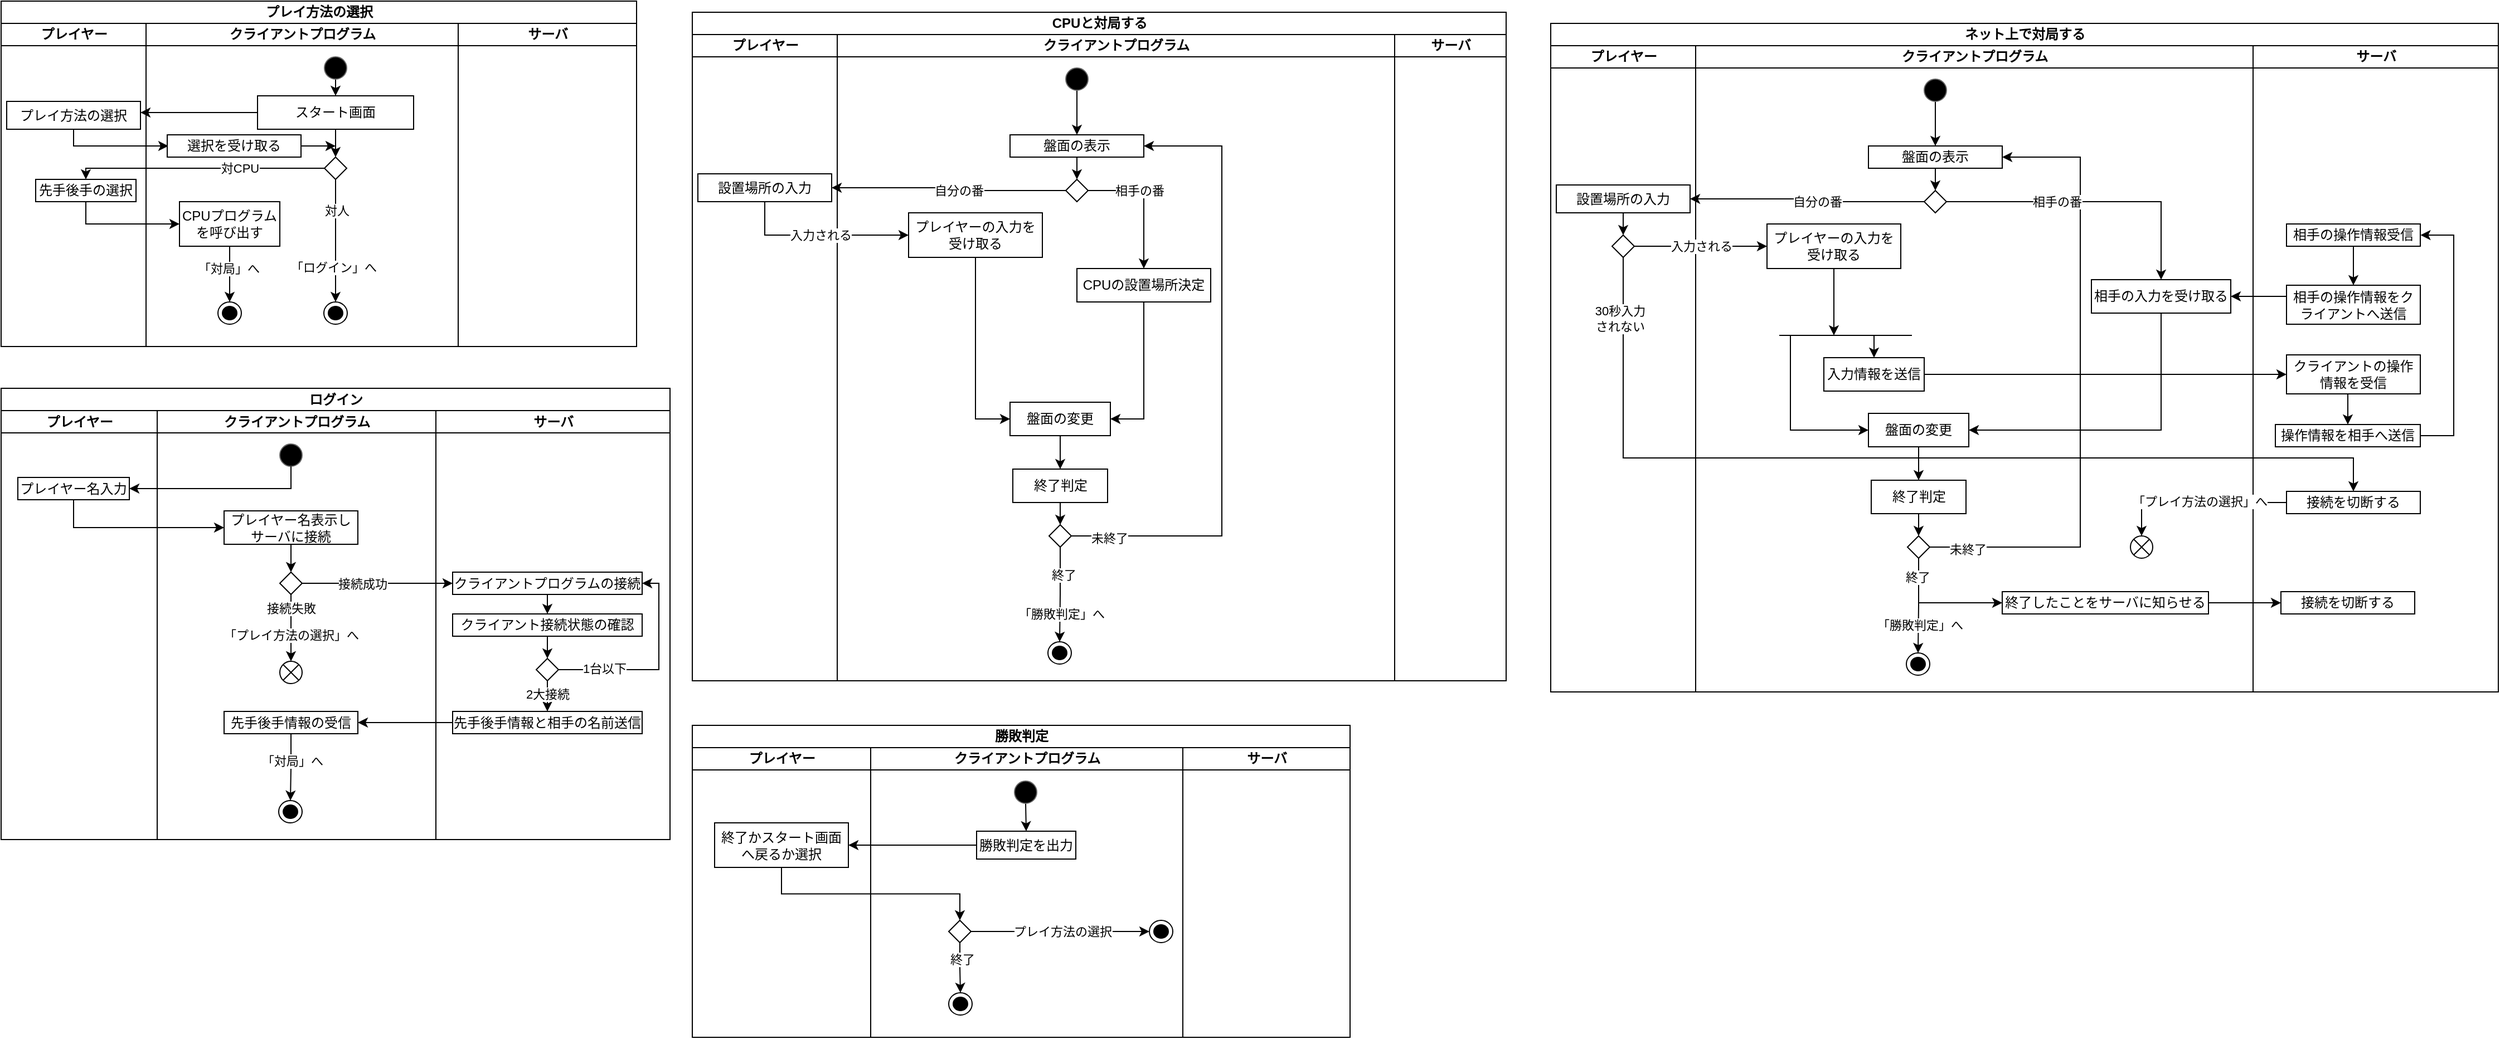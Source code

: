 <mxfile version="26.2.2">
  <diagram name="ページ1" id="jOxPYxRe2NjSyaelDi7L">
    <mxGraphModel dx="1580" dy="1203" grid="1" gridSize="10" guides="1" tooltips="1" connect="1" arrows="1" fold="1" page="1" pageScale="1" pageWidth="827" pageHeight="1169" math="0" shadow="0">
      <root>
        <mxCell id="0" />
        <mxCell id="1" parent="0" />
        <mxCell id="DdHN2ZvcSUB-z4P__BnH-2" value="プレイ方法の選択" style="swimlane;childLayout=stackLayout;resizeParent=1;resizeParentMax=0;startSize=20;html=1;" parent="1" vertex="1">
          <mxGeometry x="60" y="10" width="570" height="310" as="geometry" />
        </mxCell>
        <mxCell id="DdHN2ZvcSUB-z4P__BnH-3" value="プレイヤー" style="swimlane;startSize=20;html=1;" parent="DdHN2ZvcSUB-z4P__BnH-2" vertex="1">
          <mxGeometry y="20" width="130" height="290" as="geometry" />
        </mxCell>
        <mxCell id="DdHN2ZvcSUB-z4P__BnH-26" value="先手後手の選択" style="rounded=0;whiteSpace=wrap;html=1;" parent="DdHN2ZvcSUB-z4P__BnH-3" vertex="1">
          <mxGeometry x="31" y="140" width="90" height="20" as="geometry" />
        </mxCell>
        <mxCell id="DdHN2ZvcSUB-z4P__BnH-160" style="edgeStyle=orthogonalEdgeStyle;rounded=0;orthogonalLoop=1;jettySize=auto;html=1;exitX=0.5;exitY=1;exitDx=0;exitDy=0;" parent="DdHN2ZvcSUB-z4P__BnH-3" source="DdHN2ZvcSUB-z4P__BnH-158" edge="1">
          <mxGeometry relative="1" as="geometry">
            <mxPoint x="150" y="110" as="targetPoint" />
            <Array as="points">
              <mxPoint x="65" y="110" />
            </Array>
          </mxGeometry>
        </mxCell>
        <mxCell id="DdHN2ZvcSUB-z4P__BnH-158" value="プレイ方法の選択" style="rounded=0;whiteSpace=wrap;html=1;" parent="DdHN2ZvcSUB-z4P__BnH-3" vertex="1">
          <mxGeometry x="5" y="70" width="120" height="25" as="geometry" />
        </mxCell>
        <mxCell id="DdHN2ZvcSUB-z4P__BnH-4" value="クライアントプログラム" style="swimlane;startSize=20;html=1;" parent="DdHN2ZvcSUB-z4P__BnH-2" vertex="1">
          <mxGeometry x="130" y="20" width="280" height="290" as="geometry" />
        </mxCell>
        <mxCell id="DdHN2ZvcSUB-z4P__BnH-24" style="edgeStyle=orthogonalEdgeStyle;rounded=0;orthogonalLoop=1;jettySize=auto;html=1;exitX=0.5;exitY=1;exitDx=0;exitDy=0;entryX=0.5;entryY=0;entryDx=0;entryDy=0;" parent="DdHN2ZvcSUB-z4P__BnH-4" source="DdHN2ZvcSUB-z4P__BnH-14" target="DdHN2ZvcSUB-z4P__BnH-23" edge="1">
          <mxGeometry relative="1" as="geometry" />
        </mxCell>
        <mxCell id="DdHN2ZvcSUB-z4P__BnH-14" value="" style="ellipse;whiteSpace=wrap;html=1;aspect=fixed;fillColor=light-dark(#000000, #1a1a1a);fontColor=#333333;strokeColor=#666666;" parent="DdHN2ZvcSUB-z4P__BnH-4" vertex="1">
          <mxGeometry x="160" y="30" width="20" height="20" as="geometry" />
        </mxCell>
        <mxCell id="DdHN2ZvcSUB-z4P__BnH-29" style="edgeStyle=orthogonalEdgeStyle;rounded=0;orthogonalLoop=1;jettySize=auto;html=1;exitX=0.5;exitY=1;exitDx=0;exitDy=0;entryX=0.5;entryY=0;entryDx=0;entryDy=0;" parent="DdHN2ZvcSUB-z4P__BnH-4" source="DdHN2ZvcSUB-z4P__BnH-23" target="DdHN2ZvcSUB-z4P__BnH-27" edge="1">
          <mxGeometry relative="1" as="geometry" />
        </mxCell>
        <mxCell id="DdHN2ZvcSUB-z4P__BnH-23" value="&lt;div&gt;スタート画面&lt;/div&gt;" style="rounded=0;whiteSpace=wrap;html=1;" parent="DdHN2ZvcSUB-z4P__BnH-4" vertex="1">
          <mxGeometry x="100" y="65" width="140" height="30" as="geometry" />
        </mxCell>
        <mxCell id="Q-pru-dwEbLBsa_V41_M-358" style="edgeStyle=orthogonalEdgeStyle;rounded=0;orthogonalLoop=1;jettySize=auto;html=1;exitX=0.5;exitY=1;exitDx=0;exitDy=0;entryX=0.5;entryY=0;entryDx=0;entryDy=0;" parent="DdHN2ZvcSUB-z4P__BnH-4" source="DdHN2ZvcSUB-z4P__BnH-27" target="DdHN2ZvcSUB-z4P__BnH-141" edge="1">
          <mxGeometry relative="1" as="geometry" />
        </mxCell>
        <mxCell id="Q-pru-dwEbLBsa_V41_M-366" value="対人" style="edgeLabel;html=1;align=center;verticalAlign=middle;resizable=0;points=[];" parent="Q-pru-dwEbLBsa_V41_M-358" vertex="1" connectable="0">
          <mxGeometry x="-0.519" y="1" relative="1" as="geometry">
            <mxPoint y="1" as="offset" />
          </mxGeometry>
        </mxCell>
        <mxCell id="Q-pru-dwEbLBsa_V41_M-367" value="「ログイン」へ" style="edgeLabel;html=1;align=center;verticalAlign=middle;resizable=0;points=[];" parent="Q-pru-dwEbLBsa_V41_M-358" vertex="1" connectable="0">
          <mxGeometry x="0.442" y="-2" relative="1" as="geometry">
            <mxPoint y="-1" as="offset" />
          </mxGeometry>
        </mxCell>
        <mxCell id="DdHN2ZvcSUB-z4P__BnH-27" value="" style="rhombus;whiteSpace=wrap;html=1;" parent="DdHN2ZvcSUB-z4P__BnH-4" vertex="1">
          <mxGeometry x="160" y="120" width="20" height="20" as="geometry" />
        </mxCell>
        <mxCell id="Q-pru-dwEbLBsa_V41_M-363" style="edgeStyle=orthogonalEdgeStyle;rounded=0;orthogonalLoop=1;jettySize=auto;html=1;exitX=0.5;exitY=1;exitDx=0;exitDy=0;entryX=0.5;entryY=0;entryDx=0;entryDy=0;" parent="DdHN2ZvcSUB-z4P__BnH-4" source="DdHN2ZvcSUB-z4P__BnH-32" target="Q-pru-dwEbLBsa_V41_M-362" edge="1">
          <mxGeometry relative="1" as="geometry" />
        </mxCell>
        <mxCell id="Q-pru-dwEbLBsa_V41_M-364" value="「対局」へ" style="edgeLabel;html=1;align=center;verticalAlign=middle;resizable=0;points=[];" parent="Q-pru-dwEbLBsa_V41_M-363" vertex="1" connectable="0">
          <mxGeometry x="-0.171" y="-1" relative="1" as="geometry">
            <mxPoint y="-1" as="offset" />
          </mxGeometry>
        </mxCell>
        <mxCell id="DdHN2ZvcSUB-z4P__BnH-32" value="CPUプログラムを呼び出す" style="rounded=0;whiteSpace=wrap;html=1;" parent="DdHN2ZvcSUB-z4P__BnH-4" vertex="1">
          <mxGeometry x="30" y="160" width="90" height="40" as="geometry" />
        </mxCell>
        <mxCell id="DdHN2ZvcSUB-z4P__BnH-168" style="edgeStyle=orthogonalEdgeStyle;rounded=0;orthogonalLoop=1;jettySize=auto;html=1;exitX=1;exitY=0.5;exitDx=0;exitDy=0;" parent="DdHN2ZvcSUB-z4P__BnH-4" source="DdHN2ZvcSUB-z4P__BnH-163" edge="1">
          <mxGeometry relative="1" as="geometry">
            <mxPoint x="170" y="110.412" as="targetPoint" />
          </mxGeometry>
        </mxCell>
        <mxCell id="DdHN2ZvcSUB-z4P__BnH-163" value="選択を受け取る" style="rounded=0;whiteSpace=wrap;html=1;" parent="DdHN2ZvcSUB-z4P__BnH-4" vertex="1">
          <mxGeometry x="19" y="100" width="120" height="20" as="geometry" />
        </mxCell>
        <mxCell id="DdHN2ZvcSUB-z4P__BnH-141" value="" style="ellipse;html=1;shape=endState;fillColor=#000000;strokeColor=#000000;" parent="DdHN2ZvcSUB-z4P__BnH-4" vertex="1">
          <mxGeometry x="159.5" y="250" width="21" height="20" as="geometry" />
        </mxCell>
        <mxCell id="Q-pru-dwEbLBsa_V41_M-362" value="" style="ellipse;html=1;shape=endState;fillColor=#000000;strokeColor=#000000;" parent="DdHN2ZvcSUB-z4P__BnH-4" vertex="1">
          <mxGeometry x="64.5" y="250" width="21" height="20" as="geometry" />
        </mxCell>
        <mxCell id="DdHN2ZvcSUB-z4P__BnH-5" value="サーバ" style="swimlane;startSize=20;html=1;" parent="DdHN2ZvcSUB-z4P__BnH-2" vertex="1">
          <mxGeometry x="410" y="20" width="160" height="290" as="geometry" />
        </mxCell>
        <mxCell id="DdHN2ZvcSUB-z4P__BnH-31" style="edgeStyle=orthogonalEdgeStyle;rounded=0;orthogonalLoop=1;jettySize=auto;html=1;exitX=0;exitY=0.5;exitDx=0;exitDy=0;entryX=0.5;entryY=0;entryDx=0;entryDy=0;" parent="DdHN2ZvcSUB-z4P__BnH-2" source="DdHN2ZvcSUB-z4P__BnH-27" target="DdHN2ZvcSUB-z4P__BnH-26" edge="1">
          <mxGeometry relative="1" as="geometry">
            <Array as="points">
              <mxPoint x="76" y="150" />
            </Array>
          </mxGeometry>
        </mxCell>
        <mxCell id="DdHN2ZvcSUB-z4P__BnH-39" value="対CPU" style="edgeLabel;html=1;align=center;verticalAlign=middle;resizable=0;points=[];" parent="DdHN2ZvcSUB-z4P__BnH-31" vertex="1" connectable="0">
          <mxGeometry x="-0.318" relative="1" as="geometry">
            <mxPoint as="offset" />
          </mxGeometry>
        </mxCell>
        <mxCell id="DdHN2ZvcSUB-z4P__BnH-43" style="edgeStyle=orthogonalEdgeStyle;rounded=0;orthogonalLoop=1;jettySize=auto;html=1;exitX=0.5;exitY=1;exitDx=0;exitDy=0;entryX=0;entryY=0.5;entryDx=0;entryDy=0;" parent="DdHN2ZvcSUB-z4P__BnH-2" source="DdHN2ZvcSUB-z4P__BnH-26" target="DdHN2ZvcSUB-z4P__BnH-32" edge="1">
          <mxGeometry relative="1" as="geometry" />
        </mxCell>
        <mxCell id="DdHN2ZvcSUB-z4P__BnH-159" style="edgeStyle=orthogonalEdgeStyle;rounded=0;orthogonalLoop=1;jettySize=auto;html=1;exitX=0;exitY=0.5;exitDx=0;exitDy=0;" parent="DdHN2ZvcSUB-z4P__BnH-2" source="DdHN2ZvcSUB-z4P__BnH-23" edge="1">
          <mxGeometry relative="1" as="geometry">
            <mxPoint x="125" y="100" as="targetPoint" />
          </mxGeometry>
        </mxCell>
        <mxCell id="Q-pru-dwEbLBsa_V41_M-183" value="ログイン" style="swimlane;childLayout=stackLayout;resizeParent=1;resizeParentMax=0;startSize=20;html=1;" parent="1" vertex="1">
          <mxGeometry x="60" y="357.5" width="600" height="405" as="geometry" />
        </mxCell>
        <mxCell id="Q-pru-dwEbLBsa_V41_M-184" value="プレイヤー" style="swimlane;startSize=20;html=1;" parent="Q-pru-dwEbLBsa_V41_M-183" vertex="1">
          <mxGeometry y="20" width="140" height="385" as="geometry" />
        </mxCell>
        <mxCell id="Q-pru-dwEbLBsa_V41_M-186" value="プレイヤー名入力" style="rounded=0;whiteSpace=wrap;html=1;" parent="Q-pru-dwEbLBsa_V41_M-184" vertex="1">
          <mxGeometry x="15" y="60" width="100" height="20" as="geometry" />
        </mxCell>
        <mxCell id="Q-pru-dwEbLBsa_V41_M-191" value="クライアントプログラム" style="swimlane;startSize=20;html=1;" parent="Q-pru-dwEbLBsa_V41_M-183" vertex="1">
          <mxGeometry x="140" y="20" width="250" height="385" as="geometry" />
        </mxCell>
        <mxCell id="Q-pru-dwEbLBsa_V41_M-193" value="" style="ellipse;whiteSpace=wrap;html=1;aspect=fixed;fillColor=light-dark(#000000, #1a1a1a);fontColor=#333333;strokeColor=#666666;" parent="Q-pru-dwEbLBsa_V41_M-191" vertex="1">
          <mxGeometry x="110" y="30" width="20" height="20" as="geometry" />
        </mxCell>
        <mxCell id="Q-pru-dwEbLBsa_V41_M-370" style="edgeStyle=orthogonalEdgeStyle;rounded=0;orthogonalLoop=1;jettySize=auto;html=1;exitX=0.5;exitY=1;exitDx=0;exitDy=0;" parent="Q-pru-dwEbLBsa_V41_M-191" source="Q-pru-dwEbLBsa_V41_M-371" edge="1">
          <mxGeometry relative="1" as="geometry">
            <mxPoint x="119.889" y="225" as="targetPoint" />
          </mxGeometry>
        </mxCell>
        <mxCell id="Q-pru-dwEbLBsa_V41_M-202" value="" style="rhombus;whiteSpace=wrap;html=1;" parent="Q-pru-dwEbLBsa_V41_M-191" vertex="1">
          <mxGeometry x="110" y="145" width="20" height="20" as="geometry" />
        </mxCell>
        <mxCell id="Q-pru-dwEbLBsa_V41_M-203" style="edgeStyle=orthogonalEdgeStyle;rounded=0;orthogonalLoop=1;jettySize=auto;html=1;exitX=0.5;exitY=1;exitDx=0;exitDy=0;entryX=0.5;entryY=0;entryDx=0;entryDy=0;" parent="Q-pru-dwEbLBsa_V41_M-191" source="Q-pru-dwEbLBsa_V41_M-204" target="Q-pru-dwEbLBsa_V41_M-202" edge="1">
          <mxGeometry relative="1" as="geometry" />
        </mxCell>
        <mxCell id="Q-pru-dwEbLBsa_V41_M-204" value="&lt;div&gt;プレイヤー名表示し&lt;/div&gt;サーバに接続" style="rounded=0;whiteSpace=wrap;html=1;" parent="Q-pru-dwEbLBsa_V41_M-191" vertex="1">
          <mxGeometry x="60" y="90" width="120" height="30" as="geometry" />
        </mxCell>
        <mxCell id="Q-pru-dwEbLBsa_V41_M-376" style="edgeStyle=orthogonalEdgeStyle;rounded=0;orthogonalLoop=1;jettySize=auto;html=1;exitX=0.5;exitY=1;exitDx=0;exitDy=0;entryX=0.5;entryY=0;entryDx=0;entryDy=0;" parent="Q-pru-dwEbLBsa_V41_M-191" source="Q-pru-dwEbLBsa_V41_M-208" target="Q-pru-dwEbLBsa_V41_M-375" edge="1">
          <mxGeometry relative="1" as="geometry" />
        </mxCell>
        <mxCell id="Q-pru-dwEbLBsa_V41_M-377" value="「対局」へ" style="edgeLabel;html=1;align=center;verticalAlign=middle;resizable=0;points=[];" parent="Q-pru-dwEbLBsa_V41_M-376" vertex="1" connectable="0">
          <mxGeometry x="-0.201" y="1" relative="1" as="geometry">
            <mxPoint as="offset" />
          </mxGeometry>
        </mxCell>
        <mxCell id="Q-pru-dwEbLBsa_V41_M-208" value="先手後手情報の受信" style="rounded=0;whiteSpace=wrap;html=1;" parent="Q-pru-dwEbLBsa_V41_M-191" vertex="1">
          <mxGeometry x="60" y="270" width="120" height="20" as="geometry" />
        </mxCell>
        <mxCell id="Q-pru-dwEbLBsa_V41_M-372" value="" style="edgeStyle=orthogonalEdgeStyle;rounded=0;orthogonalLoop=1;jettySize=auto;html=1;exitX=0.5;exitY=1;exitDx=0;exitDy=0;" parent="Q-pru-dwEbLBsa_V41_M-191" source="Q-pru-dwEbLBsa_V41_M-202" target="Q-pru-dwEbLBsa_V41_M-371" edge="1">
          <mxGeometry relative="1" as="geometry">
            <mxPoint x="1139.889" y="265" as="targetPoint" />
            <mxPoint x="1140" y="205" as="sourcePoint" />
          </mxGeometry>
        </mxCell>
        <mxCell id="Q-pru-dwEbLBsa_V41_M-373" value="接続失敗" style="edgeLabel;html=1;align=center;verticalAlign=middle;resizable=0;points=[];" parent="Q-pru-dwEbLBsa_V41_M-372" vertex="1" connectable="0">
          <mxGeometry x="-0.582" relative="1" as="geometry">
            <mxPoint as="offset" />
          </mxGeometry>
        </mxCell>
        <mxCell id="Q-pru-dwEbLBsa_V41_M-374" value="「プレイ方法の選択」へ" style="edgeLabel;html=1;align=center;verticalAlign=middle;resizable=0;points=[];" parent="Q-pru-dwEbLBsa_V41_M-372" vertex="1" connectable="0">
          <mxGeometry x="0.213" relative="1" as="geometry">
            <mxPoint as="offset" />
          </mxGeometry>
        </mxCell>
        <mxCell id="Q-pru-dwEbLBsa_V41_M-371" value="" style="verticalLabelPosition=bottom;verticalAlign=top;html=1;shape=mxgraph.flowchart.or;" parent="Q-pru-dwEbLBsa_V41_M-191" vertex="1">
          <mxGeometry x="110" y="225" width="20" height="20" as="geometry" />
        </mxCell>
        <mxCell id="Q-pru-dwEbLBsa_V41_M-375" value="" style="ellipse;html=1;shape=endState;fillColor=#000000;strokeColor=#000000;" parent="Q-pru-dwEbLBsa_V41_M-191" vertex="1">
          <mxGeometry x="109" y="350" width="21" height="20" as="geometry" />
        </mxCell>
        <mxCell id="Q-pru-dwEbLBsa_V41_M-250" value="サーバ" style="swimlane;startSize=20;html=1;" parent="Q-pru-dwEbLBsa_V41_M-183" vertex="1">
          <mxGeometry x="390" y="20" width="210" height="385" as="geometry" />
        </mxCell>
        <mxCell id="wyX1YYR0f_qy9vhgp-f1-7" style="edgeStyle=orthogonalEdgeStyle;rounded=0;orthogonalLoop=1;jettySize=auto;html=1;exitX=0.5;exitY=1;exitDx=0;exitDy=0;entryX=0.5;entryY=0;entryDx=0;entryDy=0;" parent="Q-pru-dwEbLBsa_V41_M-250" source="wyX1YYR0f_qy9vhgp-f1-2" target="wyX1YYR0f_qy9vhgp-f1-5" edge="1">
          <mxGeometry relative="1" as="geometry" />
        </mxCell>
        <mxCell id="wyX1YYR0f_qy9vhgp-f1-2" value="クライアントプログラムの接続" style="rounded=0;whiteSpace=wrap;html=1;" parent="Q-pru-dwEbLBsa_V41_M-250" vertex="1">
          <mxGeometry x="15" y="145" width="170" height="20" as="geometry" />
        </mxCell>
        <mxCell id="wyX1YYR0f_qy9vhgp-f1-8" style="edgeStyle=orthogonalEdgeStyle;rounded=0;orthogonalLoop=1;jettySize=auto;html=1;exitX=0.5;exitY=1;exitDx=0;exitDy=0;entryX=0.5;entryY=0;entryDx=0;entryDy=0;" parent="Q-pru-dwEbLBsa_V41_M-250" source="wyX1YYR0f_qy9vhgp-f1-5" target="wyX1YYR0f_qy9vhgp-f1-6" edge="1">
          <mxGeometry relative="1" as="geometry" />
        </mxCell>
        <mxCell id="wyX1YYR0f_qy9vhgp-f1-5" value="クライアント接続状態の確認" style="rounded=0;whiteSpace=wrap;html=1;" parent="Q-pru-dwEbLBsa_V41_M-250" vertex="1">
          <mxGeometry x="15" y="182.5" width="170" height="20" as="geometry" />
        </mxCell>
        <mxCell id="wyX1YYR0f_qy9vhgp-f1-9" style="edgeStyle=orthogonalEdgeStyle;rounded=0;orthogonalLoop=1;jettySize=auto;html=1;exitX=1;exitY=0.5;exitDx=0;exitDy=0;entryX=1;entryY=0.5;entryDx=0;entryDy=0;" parent="Q-pru-dwEbLBsa_V41_M-250" source="wyX1YYR0f_qy9vhgp-f1-6" target="wyX1YYR0f_qy9vhgp-f1-2" edge="1">
          <mxGeometry relative="1" as="geometry">
            <Array as="points">
              <mxPoint x="200" y="233" />
              <mxPoint x="200" y="155" />
            </Array>
          </mxGeometry>
        </mxCell>
        <mxCell id="wyX1YYR0f_qy9vhgp-f1-10" value="1台以下" style="edgeLabel;html=1;align=center;verticalAlign=middle;resizable=0;points=[];" parent="wyX1YYR0f_qy9vhgp-f1-9" vertex="1" connectable="0">
          <mxGeometry x="-0.555" y="1" relative="1" as="geometry">
            <mxPoint as="offset" />
          </mxGeometry>
        </mxCell>
        <mxCell id="wyX1YYR0f_qy9vhgp-f1-42" style="edgeStyle=orthogonalEdgeStyle;rounded=0;orthogonalLoop=1;jettySize=auto;html=1;exitX=0.5;exitY=1;exitDx=0;exitDy=0;" parent="Q-pru-dwEbLBsa_V41_M-250" source="wyX1YYR0f_qy9vhgp-f1-6" target="wyX1YYR0f_qy9vhgp-f1-41" edge="1">
          <mxGeometry relative="1" as="geometry" />
        </mxCell>
        <mxCell id="wyX1YYR0f_qy9vhgp-f1-43" value="2大接続" style="edgeLabel;html=1;align=center;verticalAlign=middle;resizable=0;points=[];" parent="wyX1YYR0f_qy9vhgp-f1-42" vertex="1" connectable="0">
          <mxGeometry x="0.079" relative="1" as="geometry">
            <mxPoint as="offset" />
          </mxGeometry>
        </mxCell>
        <mxCell id="wyX1YYR0f_qy9vhgp-f1-6" value="" style="rhombus;whiteSpace=wrap;html=1;" parent="Q-pru-dwEbLBsa_V41_M-250" vertex="1">
          <mxGeometry x="90" y="222.5" width="20" height="20" as="geometry" />
        </mxCell>
        <mxCell id="wyX1YYR0f_qy9vhgp-f1-41" value="先手後手情報と相手の名前送信" style="rounded=0;whiteSpace=wrap;html=1;" parent="Q-pru-dwEbLBsa_V41_M-250" vertex="1">
          <mxGeometry x="15" y="270" width="170" height="20" as="geometry" />
        </mxCell>
        <mxCell id="Q-pru-dwEbLBsa_V41_M-368" style="edgeStyle=orthogonalEdgeStyle;rounded=0;orthogonalLoop=1;jettySize=auto;html=1;exitX=0.5;exitY=1;exitDx=0;exitDy=0;entryX=1;entryY=0.5;entryDx=0;entryDy=0;" parent="Q-pru-dwEbLBsa_V41_M-183" source="Q-pru-dwEbLBsa_V41_M-193" target="Q-pru-dwEbLBsa_V41_M-186" edge="1">
          <mxGeometry relative="1" as="geometry" />
        </mxCell>
        <mxCell id="Q-pru-dwEbLBsa_V41_M-369" style="edgeStyle=orthogonalEdgeStyle;rounded=0;orthogonalLoop=1;jettySize=auto;html=1;exitX=0.5;exitY=1;exitDx=0;exitDy=0;entryX=0;entryY=0.5;entryDx=0;entryDy=0;" parent="Q-pru-dwEbLBsa_V41_M-183" source="Q-pru-dwEbLBsa_V41_M-186" target="Q-pru-dwEbLBsa_V41_M-204" edge="1">
          <mxGeometry relative="1" as="geometry" />
        </mxCell>
        <mxCell id="Q-pru-dwEbLBsa_V41_M-205" value="" style="endArrow=classic;html=1;rounded=0;exitX=1;exitY=0.5;exitDx=0;exitDy=0;entryX=0;entryY=0.5;entryDx=0;entryDy=0;" parent="Q-pru-dwEbLBsa_V41_M-183" source="Q-pru-dwEbLBsa_V41_M-202" target="wyX1YYR0f_qy9vhgp-f1-2" edge="1">
          <mxGeometry width="50" height="50" relative="1" as="geometry">
            <mxPoint x="391" y="340" as="sourcePoint" />
            <mxPoint x="430" y="175" as="targetPoint" />
          </mxGeometry>
        </mxCell>
        <mxCell id="Q-pru-dwEbLBsa_V41_M-206" value="接続成功" style="edgeLabel;html=1;align=center;verticalAlign=middle;resizable=0;points=[];" parent="Q-pru-dwEbLBsa_V41_M-205" vertex="1" connectable="0">
          <mxGeometry x="-0.198" relative="1" as="geometry">
            <mxPoint as="offset" />
          </mxGeometry>
        </mxCell>
        <mxCell id="Q-pru-dwEbLBsa_V41_M-209" value="" style="endArrow=classic;html=1;rounded=0;entryX=1;entryY=0.5;entryDx=0;entryDy=0;exitX=0;exitY=0.5;exitDx=0;exitDy=0;" parent="Q-pru-dwEbLBsa_V41_M-183" source="wyX1YYR0f_qy9vhgp-f1-41" target="Q-pru-dwEbLBsa_V41_M-208" edge="1">
          <mxGeometry width="50" height="50" relative="1" as="geometry">
            <mxPoint x="430" y="300" as="sourcePoint" />
            <mxPoint x="430" y="430" as="targetPoint" />
          </mxGeometry>
        </mxCell>
        <mxCell id="Q-pru-dwEbLBsa_V41_M-274" value="CPUと対局する" style="swimlane;childLayout=stackLayout;resizeParent=1;resizeParentMax=0;startSize=20;html=1;" parent="1" vertex="1">
          <mxGeometry x="680" y="20" width="730" height="600" as="geometry" />
        </mxCell>
        <mxCell id="Q-pru-dwEbLBsa_V41_M-275" value="プレイヤー" style="swimlane;startSize=20;html=1;" parent="Q-pru-dwEbLBsa_V41_M-274" vertex="1">
          <mxGeometry y="20" width="130" height="580" as="geometry" />
        </mxCell>
        <mxCell id="Q-pru-dwEbLBsa_V41_M-278" value="設置場所の入力" style="rounded=0;whiteSpace=wrap;html=1;" parent="Q-pru-dwEbLBsa_V41_M-275" vertex="1">
          <mxGeometry x="5" y="125" width="120" height="25" as="geometry" />
        </mxCell>
        <mxCell id="Q-pru-dwEbLBsa_V41_M-282" value="クライアントプログラム" style="swimlane;startSize=20;html=1;" parent="Q-pru-dwEbLBsa_V41_M-274" vertex="1">
          <mxGeometry x="130" y="20" width="500" height="580" as="geometry" />
        </mxCell>
        <mxCell id="Q-pru-dwEbLBsa_V41_M-298" style="edgeStyle=orthogonalEdgeStyle;rounded=0;orthogonalLoop=1;jettySize=auto;html=1;exitX=0.5;exitY=1;exitDx=0;exitDy=0;entryX=0.5;entryY=0;entryDx=0;entryDy=0;" parent="Q-pru-dwEbLBsa_V41_M-282" source="Q-pru-dwEbLBsa_V41_M-382" target="Q-pru-dwEbLBsa_V41_M-302" edge="1">
          <mxGeometry relative="1" as="geometry">
            <mxPoint x="215" y="50" as="sourcePoint" />
          </mxGeometry>
        </mxCell>
        <mxCell id="Q-pru-dwEbLBsa_V41_M-301" style="edgeStyle=orthogonalEdgeStyle;rounded=0;orthogonalLoop=1;jettySize=auto;html=1;exitX=0.5;exitY=1;exitDx=0;exitDy=0;entryX=0.5;entryY=0;entryDx=0;entryDy=0;" parent="Q-pru-dwEbLBsa_V41_M-282" source="Q-pru-dwEbLBsa_V41_M-302" target="Q-pru-dwEbLBsa_V41_M-303" edge="1">
          <mxGeometry relative="1" as="geometry" />
        </mxCell>
        <mxCell id="Q-pru-dwEbLBsa_V41_M-302" value="盤面の表示" style="rounded=0;whiteSpace=wrap;html=1;" parent="Q-pru-dwEbLBsa_V41_M-282" vertex="1">
          <mxGeometry x="155" y="90" width="120" height="20" as="geometry" />
        </mxCell>
        <mxCell id="Q-pru-dwEbLBsa_V41_M-303" value="" style="rhombus;whiteSpace=wrap;html=1;" parent="Q-pru-dwEbLBsa_V41_M-282" vertex="1">
          <mxGeometry x="205" y="130" width="20" height="20" as="geometry" />
        </mxCell>
        <mxCell id="Q-pru-dwEbLBsa_V41_M-305" value="プレイヤーの入力を受け取る" style="rounded=0;whiteSpace=wrap;html=1;" parent="Q-pru-dwEbLBsa_V41_M-282" vertex="1">
          <mxGeometry x="64" y="160" width="120" height="40" as="geometry" />
        </mxCell>
        <mxCell id="Q-pru-dwEbLBsa_V41_M-312" style="edgeStyle=orthogonalEdgeStyle;rounded=0;orthogonalLoop=1;jettySize=auto;html=1;exitX=0.5;exitY=1;exitDx=0;exitDy=0;entryX=0.5;entryY=0;entryDx=0;entryDy=0;" parent="Q-pru-dwEbLBsa_V41_M-282" source="Q-pru-dwEbLBsa_V41_M-313" target="Q-pru-dwEbLBsa_V41_M-322" edge="1">
          <mxGeometry relative="1" as="geometry" />
        </mxCell>
        <mxCell id="Q-pru-dwEbLBsa_V41_M-313" value="盤面の変更" style="rounded=0;whiteSpace=wrap;html=1;" parent="Q-pru-dwEbLBsa_V41_M-282" vertex="1">
          <mxGeometry x="155" y="330" width="90" height="30" as="geometry" />
        </mxCell>
        <mxCell id="Q-pru-dwEbLBsa_V41_M-315" value="" style="endArrow=classic;html=1;rounded=0;exitX=0.5;exitY=1;exitDx=0;exitDy=0;entryX=0;entryY=0.5;entryDx=0;entryDy=0;" parent="Q-pru-dwEbLBsa_V41_M-282" source="Q-pru-dwEbLBsa_V41_M-305" target="Q-pru-dwEbLBsa_V41_M-313" edge="1">
          <mxGeometry width="50" height="50" relative="1" as="geometry">
            <mxPoint x="114" y="225" as="sourcePoint" />
            <mxPoint x="195" y="420" as="targetPoint" />
            <Array as="points">
              <mxPoint x="124" y="345" />
            </Array>
          </mxGeometry>
        </mxCell>
        <mxCell id="Q-pru-dwEbLBsa_V41_M-319" style="edgeStyle=orthogonalEdgeStyle;rounded=0;orthogonalLoop=1;jettySize=auto;html=1;exitX=0.5;exitY=1;exitDx=0;exitDy=0;entryX=1;entryY=0.5;entryDx=0;entryDy=0;" parent="Q-pru-dwEbLBsa_V41_M-282" source="Q-pru-dwEbLBsa_V41_M-320" target="Q-pru-dwEbLBsa_V41_M-313" edge="1">
          <mxGeometry relative="1" as="geometry" />
        </mxCell>
        <mxCell id="Q-pru-dwEbLBsa_V41_M-320" value="CPUの設置場所決定" style="rounded=0;whiteSpace=wrap;html=1;" parent="Q-pru-dwEbLBsa_V41_M-282" vertex="1">
          <mxGeometry x="215" y="210" width="120" height="30" as="geometry" />
        </mxCell>
        <mxCell id="Q-pru-dwEbLBsa_V41_M-321" style="edgeStyle=orthogonalEdgeStyle;rounded=0;orthogonalLoop=1;jettySize=auto;html=1;exitX=0.5;exitY=1;exitDx=0;exitDy=0;entryX=0.5;entryY=0;entryDx=0;entryDy=0;" parent="Q-pru-dwEbLBsa_V41_M-282" source="Q-pru-dwEbLBsa_V41_M-322" target="Q-pru-dwEbLBsa_V41_M-332" edge="1">
          <mxGeometry relative="1" as="geometry" />
        </mxCell>
        <mxCell id="Q-pru-dwEbLBsa_V41_M-322" value="終了判定" style="rounded=0;whiteSpace=wrap;html=1;" parent="Q-pru-dwEbLBsa_V41_M-282" vertex="1">
          <mxGeometry x="157.5" y="390" width="85" height="30" as="geometry" />
        </mxCell>
        <mxCell id="Q-pru-dwEbLBsa_V41_M-331" style="edgeStyle=orthogonalEdgeStyle;rounded=0;orthogonalLoop=1;jettySize=auto;html=1;exitX=0.5;exitY=1;exitDx=0;exitDy=0;entryX=0.5;entryY=0;entryDx=0;entryDy=0;" parent="Q-pru-dwEbLBsa_V41_M-282" source="Q-pru-dwEbLBsa_V41_M-332" target="Q-pru-dwEbLBsa_V41_M-385" edge="1">
          <mxGeometry relative="1" as="geometry">
            <mxPoint x="199.5" y="510" as="targetPoint" />
          </mxGeometry>
        </mxCell>
        <mxCell id="Q-pru-dwEbLBsa_V41_M-388" value="「勝敗判定」へ" style="edgeLabel;html=1;align=center;verticalAlign=middle;resizable=0;points=[];" parent="Q-pru-dwEbLBsa_V41_M-331" vertex="1" connectable="0">
          <mxGeometry x="0.41" y="1" relative="1" as="geometry">
            <mxPoint as="offset" />
          </mxGeometry>
        </mxCell>
        <mxCell id="6YTczOYNobDPG6v779US-73" value="終了" style="edgeLabel;html=1;align=center;verticalAlign=middle;resizable=0;points=[];" vertex="1" connectable="0" parent="Q-pru-dwEbLBsa_V41_M-331">
          <mxGeometry x="-0.419" y="3" relative="1" as="geometry">
            <mxPoint as="offset" />
          </mxGeometry>
        </mxCell>
        <mxCell id="Q-pru-dwEbLBsa_V41_M-332" value="" style="rhombus;whiteSpace=wrap;html=1;" parent="Q-pru-dwEbLBsa_V41_M-282" vertex="1">
          <mxGeometry x="190" y="440" width="20" height="20" as="geometry" />
        </mxCell>
        <mxCell id="Q-pru-dwEbLBsa_V41_M-333" value="" style="endArrow=classic;html=1;rounded=0;exitX=1;exitY=0.5;exitDx=0;exitDy=0;entryX=1;entryY=0.5;entryDx=0;entryDy=0;" parent="Q-pru-dwEbLBsa_V41_M-282" source="Q-pru-dwEbLBsa_V41_M-332" target="Q-pru-dwEbLBsa_V41_M-302" edge="1">
          <mxGeometry width="50" height="50" relative="1" as="geometry">
            <mxPoint x="395" y="540" as="sourcePoint" />
            <mxPoint x="445" y="490" as="targetPoint" />
            <Array as="points">
              <mxPoint x="345" y="450" />
              <mxPoint x="345" y="100" />
            </Array>
          </mxGeometry>
        </mxCell>
        <mxCell id="Q-pru-dwEbLBsa_V41_M-334" value="未終了" style="edgeLabel;html=1;align=center;verticalAlign=middle;resizable=0;points=[];" parent="Q-pru-dwEbLBsa_V41_M-333" vertex="1" connectable="0">
          <mxGeometry x="-0.877" y="-2" relative="1" as="geometry">
            <mxPoint as="offset" />
          </mxGeometry>
        </mxCell>
        <mxCell id="Q-pru-dwEbLBsa_V41_M-382" value="" style="ellipse;whiteSpace=wrap;html=1;aspect=fixed;fillColor=light-dark(#000000, #1a1a1a);fontColor=#333333;strokeColor=#666666;" parent="Q-pru-dwEbLBsa_V41_M-282" vertex="1">
          <mxGeometry x="205" y="30" width="20" height="20" as="geometry" />
        </mxCell>
        <mxCell id="Q-pru-dwEbLBsa_V41_M-385" value="" style="ellipse;html=1;shape=endState;fillColor=#000000;strokeColor=#000000;" parent="Q-pru-dwEbLBsa_V41_M-282" vertex="1">
          <mxGeometry x="189" y="545" width="21" height="20" as="geometry" />
        </mxCell>
        <mxCell id="lTWDzN1GExT99pgy8QaT-3" value="" style="edgeStyle=orthogonalEdgeStyle;rounded=0;orthogonalLoop=1;jettySize=auto;html=1;exitX=1;exitY=0.5;exitDx=0;exitDy=0;entryX=0.5;entryY=0;entryDx=0;entryDy=0;" parent="Q-pru-dwEbLBsa_V41_M-282" source="Q-pru-dwEbLBsa_V41_M-303" target="Q-pru-dwEbLBsa_V41_M-320" edge="1">
          <mxGeometry relative="1" as="geometry">
            <mxPoint x="290" y="140" as="targetPoint" />
            <mxPoint x="1035" y="180" as="sourcePoint" />
          </mxGeometry>
        </mxCell>
        <mxCell id="lTWDzN1GExT99pgy8QaT-5" value="相手の番" style="edgeLabel;html=1;align=center;verticalAlign=middle;resizable=0;points=[];" parent="lTWDzN1GExT99pgy8QaT-3" vertex="1" connectable="0">
          <mxGeometry x="-0.244" relative="1" as="geometry">
            <mxPoint as="offset" />
          </mxGeometry>
        </mxCell>
        <mxCell id="Q-pru-dwEbLBsa_V41_M-341" value="サーバ" style="swimlane;startSize=20;html=1;" parent="Q-pru-dwEbLBsa_V41_M-274" vertex="1">
          <mxGeometry x="630" y="20" width="100" height="580" as="geometry" />
        </mxCell>
        <mxCell id="Q-pru-dwEbLBsa_V41_M-351" style="edgeStyle=orthogonalEdgeStyle;rounded=0;orthogonalLoop=1;jettySize=auto;html=1;exitX=0;exitY=0.5;exitDx=0;exitDy=0;entryX=1;entryY=0.5;entryDx=0;entryDy=0;" parent="Q-pru-dwEbLBsa_V41_M-274" source="Q-pru-dwEbLBsa_V41_M-303" target="Q-pru-dwEbLBsa_V41_M-278" edge="1">
          <mxGeometry relative="1" as="geometry">
            <mxPoint x="170" y="160" as="targetPoint" />
          </mxGeometry>
        </mxCell>
        <mxCell id="Q-pru-dwEbLBsa_V41_M-352" value="自分の番" style="edgeLabel;html=1;align=center;verticalAlign=middle;resizable=0;points=[];" parent="Q-pru-dwEbLBsa_V41_M-351" vertex="1" connectable="0">
          <mxGeometry x="-0.091" relative="1" as="geometry">
            <mxPoint as="offset" />
          </mxGeometry>
        </mxCell>
        <mxCell id="Lt3LTjU2pGwsAMisA901-5" style="edgeStyle=orthogonalEdgeStyle;rounded=0;orthogonalLoop=1;jettySize=auto;html=1;exitX=0.5;exitY=1;exitDx=0;exitDy=0;entryX=0;entryY=0.5;entryDx=0;entryDy=0;" parent="Q-pru-dwEbLBsa_V41_M-274" source="Q-pru-dwEbLBsa_V41_M-278" target="Q-pru-dwEbLBsa_V41_M-305" edge="1">
          <mxGeometry relative="1" as="geometry">
            <mxPoint x="75" y="240" as="sourcePoint" />
          </mxGeometry>
        </mxCell>
        <mxCell id="Lt3LTjU2pGwsAMisA901-7" value="入力される" style="edgeLabel;html=1;align=center;verticalAlign=middle;resizable=0;points=[];" parent="Lt3LTjU2pGwsAMisA901-5" vertex="1" connectable="0">
          <mxGeometry x="0.006" relative="1" as="geometry">
            <mxPoint as="offset" />
          </mxGeometry>
        </mxCell>
        <mxCell id="Q-pru-dwEbLBsa_V41_M-92" value="勝敗判定" style="swimlane;childLayout=stackLayout;resizeParent=1;resizeParentMax=0;startSize=20;html=1;" parent="1" vertex="1">
          <mxGeometry x="680" y="660" width="590" height="280" as="geometry" />
        </mxCell>
        <mxCell id="Q-pru-dwEbLBsa_V41_M-93" value="プレイヤー" style="swimlane;startSize=20;html=1;" parent="Q-pru-dwEbLBsa_V41_M-92" vertex="1">
          <mxGeometry y="20" width="160" height="260" as="geometry" />
        </mxCell>
        <mxCell id="Q-pru-dwEbLBsa_V41_M-99" value="終了かスタート画面へ戻るか選択" style="rounded=0;whiteSpace=wrap;html=1;" parent="Q-pru-dwEbLBsa_V41_M-93" vertex="1">
          <mxGeometry x="20" y="67.5" width="120" height="40" as="geometry" />
        </mxCell>
        <mxCell id="Q-pru-dwEbLBsa_V41_M-100" value="クライアントプログラム" style="swimlane;startSize=20;html=1;" parent="Q-pru-dwEbLBsa_V41_M-92" vertex="1">
          <mxGeometry x="160" y="20" width="280" height="260" as="geometry" />
        </mxCell>
        <mxCell id="Q-pru-dwEbLBsa_V41_M-143" value="勝敗判定を出力" style="rounded=0;whiteSpace=wrap;html=1;" parent="Q-pru-dwEbLBsa_V41_M-100" vertex="1">
          <mxGeometry x="95" y="75" width="89" height="25" as="geometry" />
        </mxCell>
        <mxCell id="Q-pru-dwEbLBsa_V41_M-144" style="edgeStyle=orthogonalEdgeStyle;rounded=0;orthogonalLoop=1;jettySize=auto;html=1;exitX=0.5;exitY=1;exitDx=0;exitDy=0;entryX=0.5;entryY=0;entryDx=0;entryDy=0;" parent="Q-pru-dwEbLBsa_V41_M-100" source="Q-pru-dwEbLBsa_V41_M-148" target="Q-pru-dwEbLBsa_V41_M-158" edge="1">
          <mxGeometry relative="1" as="geometry" />
        </mxCell>
        <mxCell id="Q-pru-dwEbLBsa_V41_M-145" value="終了" style="edgeLabel;html=1;align=center;verticalAlign=middle;resizable=0;points=[];" parent="Q-pru-dwEbLBsa_V41_M-144" vertex="1" connectable="0">
          <mxGeometry x="-0.332" y="2" relative="1" as="geometry">
            <mxPoint as="offset" />
          </mxGeometry>
        </mxCell>
        <mxCell id="Q-pru-dwEbLBsa_V41_M-392" style="edgeStyle=orthogonalEdgeStyle;rounded=0;orthogonalLoop=1;jettySize=auto;html=1;exitX=1;exitY=0.5;exitDx=0;exitDy=0;entryX=0;entryY=0.5;entryDx=0;entryDy=0;" parent="Q-pru-dwEbLBsa_V41_M-100" source="Q-pru-dwEbLBsa_V41_M-148" target="Q-pru-dwEbLBsa_V41_M-391" edge="1">
          <mxGeometry relative="1" as="geometry" />
        </mxCell>
        <mxCell id="Q-pru-dwEbLBsa_V41_M-395" value="プレイ方法の選択" style="edgeLabel;html=1;align=center;verticalAlign=middle;resizable=0;points=[];" parent="Q-pru-dwEbLBsa_V41_M-392" vertex="1" connectable="0">
          <mxGeometry x="0.02" relative="1" as="geometry">
            <mxPoint as="offset" />
          </mxGeometry>
        </mxCell>
        <mxCell id="Q-pru-dwEbLBsa_V41_M-148" value="" style="rhombus;whiteSpace=wrap;html=1;" parent="Q-pru-dwEbLBsa_V41_M-100" vertex="1">
          <mxGeometry x="70" y="155" width="20" height="20" as="geometry" />
        </mxCell>
        <mxCell id="Q-pru-dwEbLBsa_V41_M-158" value="" style="ellipse;html=1;shape=endState;fillColor=#000000;strokeColor=#000000;" parent="Q-pru-dwEbLBsa_V41_M-100" vertex="1">
          <mxGeometry x="70" y="220.0" width="21" height="20" as="geometry" />
        </mxCell>
        <mxCell id="Q-pru-dwEbLBsa_V41_M-390" style="edgeStyle=orthogonalEdgeStyle;rounded=0;orthogonalLoop=1;jettySize=auto;html=1;exitX=0.5;exitY=1;exitDx=0;exitDy=0;entryX=0.5;entryY=0;entryDx=0;entryDy=0;" parent="Q-pru-dwEbLBsa_V41_M-100" source="Q-pru-dwEbLBsa_V41_M-389" target="Q-pru-dwEbLBsa_V41_M-143" edge="1">
          <mxGeometry relative="1" as="geometry" />
        </mxCell>
        <mxCell id="Q-pru-dwEbLBsa_V41_M-389" value="" style="ellipse;whiteSpace=wrap;html=1;aspect=fixed;fillColor=light-dark(#000000, #1a1a1a);fontColor=#333333;strokeColor=#666666;" parent="Q-pru-dwEbLBsa_V41_M-100" vertex="1">
          <mxGeometry x="129" y="30" width="20" height="20" as="geometry" />
        </mxCell>
        <mxCell id="Q-pru-dwEbLBsa_V41_M-391" value="" style="ellipse;html=1;shape=endState;fillColor=#000000;strokeColor=#000000;" parent="Q-pru-dwEbLBsa_V41_M-100" vertex="1">
          <mxGeometry x="250" y="155" width="21" height="20" as="geometry" />
        </mxCell>
        <mxCell id="Q-pru-dwEbLBsa_V41_M-159" value="サーバ" style="swimlane;startSize=20;html=1;" parent="Q-pru-dwEbLBsa_V41_M-92" vertex="1">
          <mxGeometry x="440" y="20" width="150" height="260" as="geometry" />
        </mxCell>
        <mxCell id="Q-pru-dwEbLBsa_V41_M-172" style="edgeStyle=orthogonalEdgeStyle;rounded=0;orthogonalLoop=1;jettySize=auto;html=1;exitX=0;exitY=0.5;exitDx=0;exitDy=0;entryX=1;entryY=0.5;entryDx=0;entryDy=0;" parent="Q-pru-dwEbLBsa_V41_M-92" source="Q-pru-dwEbLBsa_V41_M-143" target="Q-pru-dwEbLBsa_V41_M-99" edge="1">
          <mxGeometry relative="1" as="geometry" />
        </mxCell>
        <mxCell id="Q-pru-dwEbLBsa_V41_M-173" style="edgeStyle=orthogonalEdgeStyle;rounded=0;orthogonalLoop=1;jettySize=auto;html=1;exitX=0.5;exitY=1;exitDx=0;exitDy=0;entryX=0.5;entryY=0;entryDx=0;entryDy=0;" parent="Q-pru-dwEbLBsa_V41_M-92" source="Q-pru-dwEbLBsa_V41_M-99" target="Q-pru-dwEbLBsa_V41_M-148" edge="1">
          <mxGeometry relative="1" as="geometry" />
        </mxCell>
        <mxCell id="6YTczOYNobDPG6v779US-3" value="ネット上で対局する" style="swimlane;childLayout=stackLayout;resizeParent=1;resizeParentMax=0;startSize=20;html=1;" vertex="1" parent="1">
          <mxGeometry x="1450" y="30" width="850" height="600" as="geometry" />
        </mxCell>
        <mxCell id="6YTczOYNobDPG6v779US-4" value="プレイヤー" style="swimlane;startSize=20;html=1;" vertex="1" parent="6YTczOYNobDPG6v779US-3">
          <mxGeometry y="20" width="130" height="580" as="geometry" />
        </mxCell>
        <mxCell id="6YTczOYNobDPG6v779US-5" value="設置場所の入力" style="rounded=0;whiteSpace=wrap;html=1;" vertex="1" parent="6YTczOYNobDPG6v779US-4">
          <mxGeometry x="5" y="125" width="120" height="25" as="geometry" />
        </mxCell>
        <mxCell id="6YTczOYNobDPG6v779US-6" value="" style="endArrow=classic;html=1;rounded=0;exitX=0.5;exitY=1;exitDx=0;exitDy=0;" edge="1" parent="6YTczOYNobDPG6v779US-4" source="6YTczOYNobDPG6v779US-8">
          <mxGeometry width="50" height="50" relative="1" as="geometry">
            <mxPoint x="40" y="400" as="sourcePoint" />
            <mxPoint x="720" y="400" as="targetPoint" />
            <Array as="points">
              <mxPoint x="65" y="370" />
              <mxPoint x="720" y="370" />
            </Array>
          </mxGeometry>
        </mxCell>
        <mxCell id="6YTczOYNobDPG6v779US-7" value="30秒入力&lt;br&gt;されない" style="edgeLabel;html=1;align=center;verticalAlign=middle;resizable=0;points=[];" vertex="1" connectable="0" parent="6YTczOYNobDPG6v779US-6">
          <mxGeometry x="-0.874" y="-3" relative="1" as="geometry">
            <mxPoint as="offset" />
          </mxGeometry>
        </mxCell>
        <mxCell id="6YTczOYNobDPG6v779US-9" value="" style="endArrow=classic;html=1;rounded=0;exitX=0.5;exitY=1;exitDx=0;exitDy=0;" edge="1" parent="6YTczOYNobDPG6v779US-4" source="6YTczOYNobDPG6v779US-8">
          <mxGeometry width="50" height="50" relative="1" as="geometry">
            <mxPoint x="50" y="80" as="sourcePoint" />
            <mxPoint x="65" y="170" as="targetPoint" />
          </mxGeometry>
        </mxCell>
        <mxCell id="6YTczOYNobDPG6v779US-71" value="" style="endArrow=classic;html=1;rounded=0;exitX=0.5;exitY=1;exitDx=0;exitDy=0;" edge="1" parent="6YTczOYNobDPG6v779US-4" source="6YTczOYNobDPG6v779US-5" target="6YTczOYNobDPG6v779US-8">
          <mxGeometry width="50" height="50" relative="1" as="geometry">
            <mxPoint x="1665" y="200" as="sourcePoint" />
            <mxPoint x="1665" y="220" as="targetPoint" />
          </mxGeometry>
        </mxCell>
        <mxCell id="6YTczOYNobDPG6v779US-8" value="" style="rhombus;whiteSpace=wrap;html=1;" vertex="1" parent="6YTczOYNobDPG6v779US-4">
          <mxGeometry x="55" y="170" width="20" height="20" as="geometry" />
        </mxCell>
        <mxCell id="6YTczOYNobDPG6v779US-10" value="クライアントプログラム" style="swimlane;startSize=20;html=1;" vertex="1" parent="6YTczOYNobDPG6v779US-3">
          <mxGeometry x="130" y="20" width="500" height="580" as="geometry" />
        </mxCell>
        <mxCell id="6YTczOYNobDPG6v779US-11" style="edgeStyle=orthogonalEdgeStyle;rounded=0;orthogonalLoop=1;jettySize=auto;html=1;exitX=0.5;exitY=1;exitDx=0;exitDy=0;entryX=0.5;entryY=0;entryDx=0;entryDy=0;" edge="1" parent="6YTczOYNobDPG6v779US-10" source="6YTczOYNobDPG6v779US-42" target="6YTczOYNobDPG6v779US-13">
          <mxGeometry relative="1" as="geometry">
            <mxPoint x="215" y="50" as="sourcePoint" />
          </mxGeometry>
        </mxCell>
        <mxCell id="6YTczOYNobDPG6v779US-12" style="edgeStyle=orthogonalEdgeStyle;rounded=0;orthogonalLoop=1;jettySize=auto;html=1;exitX=0.5;exitY=1;exitDx=0;exitDy=0;entryX=0.5;entryY=0;entryDx=0;entryDy=0;" edge="1" parent="6YTczOYNobDPG6v779US-10" source="6YTczOYNobDPG6v779US-13" target="6YTczOYNobDPG6v779US-14">
          <mxGeometry relative="1" as="geometry" />
        </mxCell>
        <mxCell id="6YTczOYNobDPG6v779US-13" value="盤面の表示" style="rounded=0;whiteSpace=wrap;html=1;" vertex="1" parent="6YTczOYNobDPG6v779US-10">
          <mxGeometry x="155" y="90" width="120" height="20" as="geometry" />
        </mxCell>
        <mxCell id="6YTczOYNobDPG6v779US-14" value="" style="rhombus;whiteSpace=wrap;html=1;" vertex="1" parent="6YTczOYNobDPG6v779US-10">
          <mxGeometry x="205" y="130" width="20" height="20" as="geometry" />
        </mxCell>
        <mxCell id="6YTczOYNobDPG6v779US-16" value="プレイヤーの入力を受け取る" style="rounded=0;whiteSpace=wrap;html=1;" vertex="1" parent="6YTczOYNobDPG6v779US-10">
          <mxGeometry x="64" y="160" width="120" height="40" as="geometry" />
        </mxCell>
        <mxCell id="6YTczOYNobDPG6v779US-17" value="" style="endArrow=none;html=1;rounded=0;" edge="1" parent="6YTczOYNobDPG6v779US-10">
          <mxGeometry width="50" height="50" relative="1" as="geometry">
            <mxPoint x="75" y="260" as="sourcePoint" />
            <mxPoint x="194" y="260" as="targetPoint" />
          </mxGeometry>
        </mxCell>
        <mxCell id="6YTczOYNobDPG6v779US-18" value="入力情報を送信" style="rounded=0;whiteSpace=wrap;html=1;" vertex="1" parent="6YTczOYNobDPG6v779US-10">
          <mxGeometry x="115" y="280" width="90" height="30" as="geometry" />
        </mxCell>
        <mxCell id="6YTczOYNobDPG6v779US-19" style="edgeStyle=orthogonalEdgeStyle;rounded=0;orthogonalLoop=1;jettySize=auto;html=1;exitX=0.5;exitY=1;exitDx=0;exitDy=0;" edge="1" parent="6YTczOYNobDPG6v779US-10" source="6YTczOYNobDPG6v779US-16">
          <mxGeometry relative="1" as="geometry">
            <mxPoint x="124" y="260" as="targetPoint" />
            <mxPoint x="124" y="235" as="sourcePoint" />
          </mxGeometry>
        </mxCell>
        <mxCell id="6YTczOYNobDPG6v779US-22" value="" style="endArrow=classic;html=1;rounded=0;entryX=0.5;entryY=0;entryDx=0;entryDy=0;" edge="1" parent="6YTczOYNobDPG6v779US-10" target="6YTczOYNobDPG6v779US-18">
          <mxGeometry width="50" height="50" relative="1" as="geometry">
            <mxPoint x="160" y="260" as="sourcePoint" />
            <mxPoint x="355" y="190" as="targetPoint" />
          </mxGeometry>
        </mxCell>
        <mxCell id="6YTczOYNobDPG6v779US-23" style="edgeStyle=orthogonalEdgeStyle;rounded=0;orthogonalLoop=1;jettySize=auto;html=1;exitX=0.5;exitY=1;exitDx=0;exitDy=0;entryX=0.5;entryY=0;entryDx=0;entryDy=0;" edge="1" parent="6YTczOYNobDPG6v779US-10" source="6YTczOYNobDPG6v779US-24" target="6YTczOYNobDPG6v779US-33">
          <mxGeometry relative="1" as="geometry" />
        </mxCell>
        <mxCell id="6YTczOYNobDPG6v779US-24" value="盤面の変更" style="rounded=0;whiteSpace=wrap;html=1;" vertex="1" parent="6YTczOYNobDPG6v779US-10">
          <mxGeometry x="155" y="330" width="90" height="30" as="geometry" />
        </mxCell>
        <mxCell id="6YTczOYNobDPG6v779US-25" value="" style="endArrow=classic;html=1;rounded=0;entryX=0;entryY=0.5;entryDx=0;entryDy=0;" edge="1" parent="6YTczOYNobDPG6v779US-10" target="6YTczOYNobDPG6v779US-24">
          <mxGeometry width="50" height="50" relative="1" as="geometry">
            <mxPoint x="85" y="260" as="sourcePoint" />
            <mxPoint x="145" y="340" as="targetPoint" />
            <Array as="points">
              <mxPoint x="85" y="345" />
            </Array>
          </mxGeometry>
        </mxCell>
        <mxCell id="6YTczOYNobDPG6v779US-28" style="edgeStyle=orthogonalEdgeStyle;rounded=0;orthogonalLoop=1;jettySize=auto;html=1;exitX=0.5;exitY=1;exitDx=0;exitDy=0;entryX=1;entryY=0.5;entryDx=0;entryDy=0;" edge="1" parent="6YTczOYNobDPG6v779US-10" source="6YTczOYNobDPG6v779US-29" target="6YTczOYNobDPG6v779US-24">
          <mxGeometry relative="1" as="geometry" />
        </mxCell>
        <mxCell id="6YTczOYNobDPG6v779US-29" value="相手の入力を受け取る" style="rounded=0;whiteSpace=wrap;html=1;" vertex="1" parent="6YTczOYNobDPG6v779US-10">
          <mxGeometry x="355" y="210" width="125" height="30" as="geometry" />
        </mxCell>
        <mxCell id="6YTczOYNobDPG6v779US-32" style="edgeStyle=orthogonalEdgeStyle;rounded=0;orthogonalLoop=1;jettySize=auto;html=1;exitX=0.5;exitY=1;exitDx=0;exitDy=0;entryX=0.5;entryY=0;entryDx=0;entryDy=0;" edge="1" parent="6YTczOYNobDPG6v779US-10" source="6YTczOYNobDPG6v779US-33" target="6YTczOYNobDPG6v779US-36">
          <mxGeometry relative="1" as="geometry" />
        </mxCell>
        <mxCell id="6YTczOYNobDPG6v779US-33" value="終了判定" style="rounded=0;whiteSpace=wrap;html=1;" vertex="1" parent="6YTczOYNobDPG6v779US-10">
          <mxGeometry x="157.5" y="390" width="85" height="30" as="geometry" />
        </mxCell>
        <mxCell id="6YTczOYNobDPG6v779US-34" style="edgeStyle=orthogonalEdgeStyle;rounded=0;orthogonalLoop=1;jettySize=auto;html=1;exitX=0.5;exitY=1;exitDx=0;exitDy=0;entryX=0.5;entryY=0;entryDx=0;entryDy=0;" edge="1" parent="6YTczOYNobDPG6v779US-10" source="6YTczOYNobDPG6v779US-36" target="6YTczOYNobDPG6v779US-43">
          <mxGeometry relative="1" as="geometry">
            <mxPoint x="199.5" y="510" as="targetPoint" />
          </mxGeometry>
        </mxCell>
        <mxCell id="6YTczOYNobDPG6v779US-35" value="「勝敗判定」へ" style="edgeLabel;html=1;align=center;verticalAlign=middle;resizable=0;points=[];" vertex="1" connectable="0" parent="6YTczOYNobDPG6v779US-34">
          <mxGeometry x="0.41" y="1" relative="1" as="geometry">
            <mxPoint as="offset" />
          </mxGeometry>
        </mxCell>
        <mxCell id="6YTczOYNobDPG6v779US-36" value="" style="rhombus;whiteSpace=wrap;html=1;" vertex="1" parent="6YTczOYNobDPG6v779US-10">
          <mxGeometry x="190" y="440" width="20" height="20" as="geometry" />
        </mxCell>
        <mxCell id="6YTczOYNobDPG6v779US-37" value="" style="endArrow=classic;html=1;rounded=0;exitX=1;exitY=0.5;exitDx=0;exitDy=0;entryX=1;entryY=0.5;entryDx=0;entryDy=0;" edge="1" parent="6YTczOYNobDPG6v779US-10" source="6YTczOYNobDPG6v779US-36" target="6YTczOYNobDPG6v779US-13">
          <mxGeometry width="50" height="50" relative="1" as="geometry">
            <mxPoint x="395" y="540" as="sourcePoint" />
            <mxPoint x="445" y="490" as="targetPoint" />
            <Array as="points">
              <mxPoint x="345" y="450" />
              <mxPoint x="345" y="100" />
            </Array>
          </mxGeometry>
        </mxCell>
        <mxCell id="6YTczOYNobDPG6v779US-38" value="未終了" style="edgeLabel;html=1;align=center;verticalAlign=middle;resizable=0;points=[];" vertex="1" connectable="0" parent="6YTczOYNobDPG6v779US-37">
          <mxGeometry x="-0.877" y="-2" relative="1" as="geometry">
            <mxPoint as="offset" />
          </mxGeometry>
        </mxCell>
        <mxCell id="6YTczOYNobDPG6v779US-39" value="終了したことをサーバに知らせる" style="rounded=0;whiteSpace=wrap;html=1;" vertex="1" parent="6YTczOYNobDPG6v779US-10">
          <mxGeometry x="275" y="490" width="185" height="20" as="geometry" />
        </mxCell>
        <mxCell id="6YTczOYNobDPG6v779US-40" value="" style="endArrow=classic;html=1;rounded=0;exitX=0.5;exitY=1;exitDx=0;exitDy=0;" edge="1" parent="6YTczOYNobDPG6v779US-10" source="6YTczOYNobDPG6v779US-36" target="6YTczOYNobDPG6v779US-39">
          <mxGeometry width="50" height="50" relative="1" as="geometry">
            <mxPoint x="375" y="530" as="sourcePoint" />
            <mxPoint x="295" y="480" as="targetPoint" />
            <Array as="points">
              <mxPoint x="200" y="500" />
            </Array>
          </mxGeometry>
        </mxCell>
        <mxCell id="6YTczOYNobDPG6v779US-41" value="終了" style="edgeLabel;html=1;align=center;verticalAlign=middle;resizable=0;points=[];" vertex="1" connectable="0" parent="6YTczOYNobDPG6v779US-40">
          <mxGeometry x="-0.683" y="-1" relative="1" as="geometry">
            <mxPoint y="-1" as="offset" />
          </mxGeometry>
        </mxCell>
        <mxCell id="6YTczOYNobDPG6v779US-42" value="" style="ellipse;whiteSpace=wrap;html=1;aspect=fixed;fillColor=light-dark(#000000, #1a1a1a);fontColor=#333333;strokeColor=#666666;" vertex="1" parent="6YTczOYNobDPG6v779US-10">
          <mxGeometry x="205" y="30" width="20" height="20" as="geometry" />
        </mxCell>
        <mxCell id="6YTczOYNobDPG6v779US-43" value="" style="ellipse;html=1;shape=endState;fillColor=#000000;strokeColor=#000000;" vertex="1" parent="6YTczOYNobDPG6v779US-10">
          <mxGeometry x="189" y="545" width="21" height="20" as="geometry" />
        </mxCell>
        <mxCell id="6YTczOYNobDPG6v779US-49" value="" style="edgeStyle=orthogonalEdgeStyle;rounded=0;orthogonalLoop=1;jettySize=auto;html=1;exitX=1;exitY=0.5;exitDx=0;exitDy=0;entryX=0.5;entryY=0;entryDx=0;entryDy=0;" edge="1" parent="6YTczOYNobDPG6v779US-10" source="6YTczOYNobDPG6v779US-14" target="6YTczOYNobDPG6v779US-29">
          <mxGeometry relative="1" as="geometry">
            <mxPoint x="310" y="140" as="targetPoint" />
            <mxPoint x="1035" y="180" as="sourcePoint" />
          </mxGeometry>
        </mxCell>
        <mxCell id="6YTczOYNobDPG6v779US-50" value="相手の番" style="edgeLabel;html=1;align=center;verticalAlign=middle;resizable=0;points=[];" vertex="1" connectable="0" parent="6YTczOYNobDPG6v779US-49">
          <mxGeometry x="-0.244" relative="1" as="geometry">
            <mxPoint as="offset" />
          </mxGeometry>
        </mxCell>
        <mxCell id="6YTczOYNobDPG6v779US-51" value="" style="verticalLabelPosition=bottom;verticalAlign=top;html=1;shape=mxgraph.flowchart.or;" vertex="1" parent="6YTczOYNobDPG6v779US-10">
          <mxGeometry x="390" y="440" width="20" height="20" as="geometry" />
        </mxCell>
        <mxCell id="6YTczOYNobDPG6v779US-52" value="サーバ" style="swimlane;startSize=20;html=1;" vertex="1" parent="6YTczOYNobDPG6v779US-3">
          <mxGeometry x="630" y="20" width="220" height="580" as="geometry" />
        </mxCell>
        <mxCell id="6YTczOYNobDPG6v779US-53" value="" style="endArrow=classic;html=1;rounded=0;entryX=1;entryY=0.5;entryDx=0;entryDy=0;" edge="1" parent="6YTczOYNobDPG6v779US-52" target="6YTczOYNobDPG6v779US-29">
          <mxGeometry width="50" height="50" relative="1" as="geometry">
            <mxPoint x="30" y="225" as="sourcePoint" />
            <mxPoint x="120" y="190" as="targetPoint" />
          </mxGeometry>
        </mxCell>
        <mxCell id="6YTczOYNobDPG6v779US-54" value="相手の操作情報をクライアントへ送信" style="rounded=0;whiteSpace=wrap;html=1;" vertex="1" parent="6YTczOYNobDPG6v779US-52">
          <mxGeometry x="30" y="215" width="120" height="35" as="geometry" />
        </mxCell>
        <mxCell id="6YTczOYNobDPG6v779US-55" style="edgeStyle=orthogonalEdgeStyle;rounded=0;orthogonalLoop=1;jettySize=auto;html=1;exitX=0.5;exitY=1;exitDx=0;exitDy=0;entryX=0.5;entryY=0;entryDx=0;entryDy=0;" edge="1" parent="6YTczOYNobDPG6v779US-52" source="6YTczOYNobDPG6v779US-56" target="6YTczOYNobDPG6v779US-58">
          <mxGeometry relative="1" as="geometry" />
        </mxCell>
        <mxCell id="6YTczOYNobDPG6v779US-56" value="クライアントの操作情報を受信" style="rounded=0;whiteSpace=wrap;html=1;" vertex="1" parent="6YTczOYNobDPG6v779US-52">
          <mxGeometry x="30" y="277.5" width="120" height="35" as="geometry" />
        </mxCell>
        <mxCell id="6YTczOYNobDPG6v779US-57" style="edgeStyle=orthogonalEdgeStyle;rounded=0;orthogonalLoop=1;jettySize=auto;html=1;exitX=1;exitY=0.5;exitDx=0;exitDy=0;" edge="1" parent="6YTczOYNobDPG6v779US-52" source="6YTczOYNobDPG6v779US-58">
          <mxGeometry relative="1" as="geometry">
            <mxPoint x="150.217" y="170" as="targetPoint" />
            <Array as="points">
              <mxPoint x="180" y="350" />
              <mxPoint x="180" y="170" />
            </Array>
          </mxGeometry>
        </mxCell>
        <mxCell id="6YTczOYNobDPG6v779US-58" value="操作情報を相手へ送信" style="rounded=0;whiteSpace=wrap;html=1;" vertex="1" parent="6YTczOYNobDPG6v779US-52">
          <mxGeometry x="20" y="340" width="130" height="20" as="geometry" />
        </mxCell>
        <mxCell id="6YTczOYNobDPG6v779US-59" style="edgeStyle=orthogonalEdgeStyle;rounded=0;orthogonalLoop=1;jettySize=auto;html=1;exitX=0.5;exitY=1;exitDx=0;exitDy=0;entryX=0.5;entryY=0;entryDx=0;entryDy=0;" edge="1" parent="6YTczOYNobDPG6v779US-52" source="6YTczOYNobDPG6v779US-60" target="6YTczOYNobDPG6v779US-54">
          <mxGeometry relative="1" as="geometry" />
        </mxCell>
        <mxCell id="6YTczOYNobDPG6v779US-60" value="相手の操作情報受信" style="rounded=0;whiteSpace=wrap;html=1;" vertex="1" parent="6YTczOYNobDPG6v779US-52">
          <mxGeometry x="30" y="160" width="120" height="20" as="geometry" />
        </mxCell>
        <mxCell id="6YTczOYNobDPG6v779US-61" value="接続を切断する" style="rounded=0;whiteSpace=wrap;html=1;" vertex="1" parent="6YTczOYNobDPG6v779US-52">
          <mxGeometry x="30" y="400" width="120" height="20" as="geometry" />
        </mxCell>
        <mxCell id="6YTczOYNobDPG6v779US-62" value="接続を切断する" style="rounded=0;whiteSpace=wrap;html=1;" vertex="1" parent="6YTczOYNobDPG6v779US-52">
          <mxGeometry x="25" y="490" width="120" height="20" as="geometry" />
        </mxCell>
        <mxCell id="6YTczOYNobDPG6v779US-63" style="edgeStyle=orthogonalEdgeStyle;rounded=0;orthogonalLoop=1;jettySize=auto;html=1;exitX=0;exitY=0.5;exitDx=0;exitDy=0;entryX=1;entryY=0.5;entryDx=0;entryDy=0;" edge="1" parent="6YTczOYNobDPG6v779US-3" source="6YTczOYNobDPG6v779US-14" target="6YTczOYNobDPG6v779US-5">
          <mxGeometry relative="1" as="geometry">
            <mxPoint x="170" y="160" as="targetPoint" />
          </mxGeometry>
        </mxCell>
        <mxCell id="6YTczOYNobDPG6v779US-64" value="自分の番" style="edgeLabel;html=1;align=center;verticalAlign=middle;resizable=0;points=[];" vertex="1" connectable="0" parent="6YTczOYNobDPG6v779US-63">
          <mxGeometry x="-0.091" relative="1" as="geometry">
            <mxPoint as="offset" />
          </mxGeometry>
        </mxCell>
        <mxCell id="6YTczOYNobDPG6v779US-65" style="edgeStyle=orthogonalEdgeStyle;rounded=0;orthogonalLoop=1;jettySize=auto;html=1;exitX=1;exitY=0.5;exitDx=0;exitDy=0;entryX=0;entryY=0.5;entryDx=0;entryDy=0;" edge="1" parent="6YTczOYNobDPG6v779US-3" source="6YTczOYNobDPG6v779US-8" target="6YTczOYNobDPG6v779US-16">
          <mxGeometry relative="1" as="geometry" />
        </mxCell>
        <mxCell id="6YTczOYNobDPG6v779US-66" value="入力される" style="edgeLabel;html=1;align=center;verticalAlign=middle;resizable=0;points=[];" vertex="1" connectable="0" parent="6YTczOYNobDPG6v779US-65">
          <mxGeometry x="0.006" relative="1" as="geometry">
            <mxPoint as="offset" />
          </mxGeometry>
        </mxCell>
        <mxCell id="6YTczOYNobDPG6v779US-67" style="edgeStyle=orthogonalEdgeStyle;rounded=0;orthogonalLoop=1;jettySize=auto;html=1;exitX=1;exitY=0.5;exitDx=0;exitDy=0;entryX=0;entryY=0.5;entryDx=0;entryDy=0;" edge="1" parent="6YTczOYNobDPG6v779US-3" source="6YTczOYNobDPG6v779US-18" target="6YTczOYNobDPG6v779US-56">
          <mxGeometry relative="1" as="geometry">
            <mxPoint x="660" y="315" as="targetPoint" />
          </mxGeometry>
        </mxCell>
        <mxCell id="6YTczOYNobDPG6v779US-68" style="edgeStyle=orthogonalEdgeStyle;rounded=0;orthogonalLoop=1;jettySize=auto;html=1;exitX=0;exitY=0.5;exitDx=0;exitDy=0;entryX=0.5;entryY=0;entryDx=0;entryDy=0;entryPerimeter=0;" edge="1" parent="6YTczOYNobDPG6v779US-3" source="6YTczOYNobDPG6v779US-61" target="6YTczOYNobDPG6v779US-51">
          <mxGeometry relative="1" as="geometry">
            <mxPoint x="570" y="430.259" as="targetPoint" />
          </mxGeometry>
        </mxCell>
        <mxCell id="6YTczOYNobDPG6v779US-69" value="「プレイ方法の選択」へ" style="edgeLabel;html=1;align=center;verticalAlign=middle;resizable=0;points=[];" vertex="1" connectable="0" parent="6YTczOYNobDPG6v779US-68">
          <mxGeometry x="-0.025" y="-1" relative="1" as="geometry">
            <mxPoint as="offset" />
          </mxGeometry>
        </mxCell>
        <mxCell id="6YTczOYNobDPG6v779US-70" style="edgeStyle=orthogonalEdgeStyle;rounded=0;orthogonalLoop=1;jettySize=auto;html=1;exitX=1;exitY=0.5;exitDx=0;exitDy=0;entryX=0;entryY=0.5;entryDx=0;entryDy=0;" edge="1" parent="6YTczOYNobDPG6v779US-3" source="6YTczOYNobDPG6v779US-39" target="6YTczOYNobDPG6v779US-62">
          <mxGeometry relative="1" as="geometry">
            <mxPoint x="650" y="519.83" as="targetPoint" />
          </mxGeometry>
        </mxCell>
      </root>
    </mxGraphModel>
  </diagram>
</mxfile>
